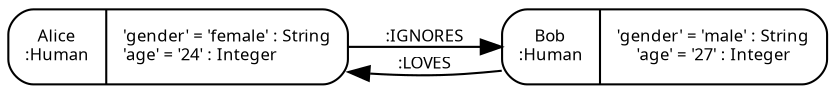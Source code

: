 digraph Neo {
  rankdir = LR;
  node [
    fontsize = "8"
    shape = "Mrecord"
    fontname = "Noto Sans"
  ]
  edge [
    fontname = "Noto Sans"
    fontsize = "8"
  ]
  N1 [
    label = "{Alice\n:Human|'gender' = 'female' : String\l'age' = '24' : Integer\l}"
  ]
  N2 [
    label = "{Bob\n:Human|'gender' = 'male' : String\l'age' = '27' : Integer}"
  ]
  N1 -> N2 [
    label = ":IGNORES\n"
  ]
  N2 -> N1 [
    label = ":LOVES\n"
  ]
}
